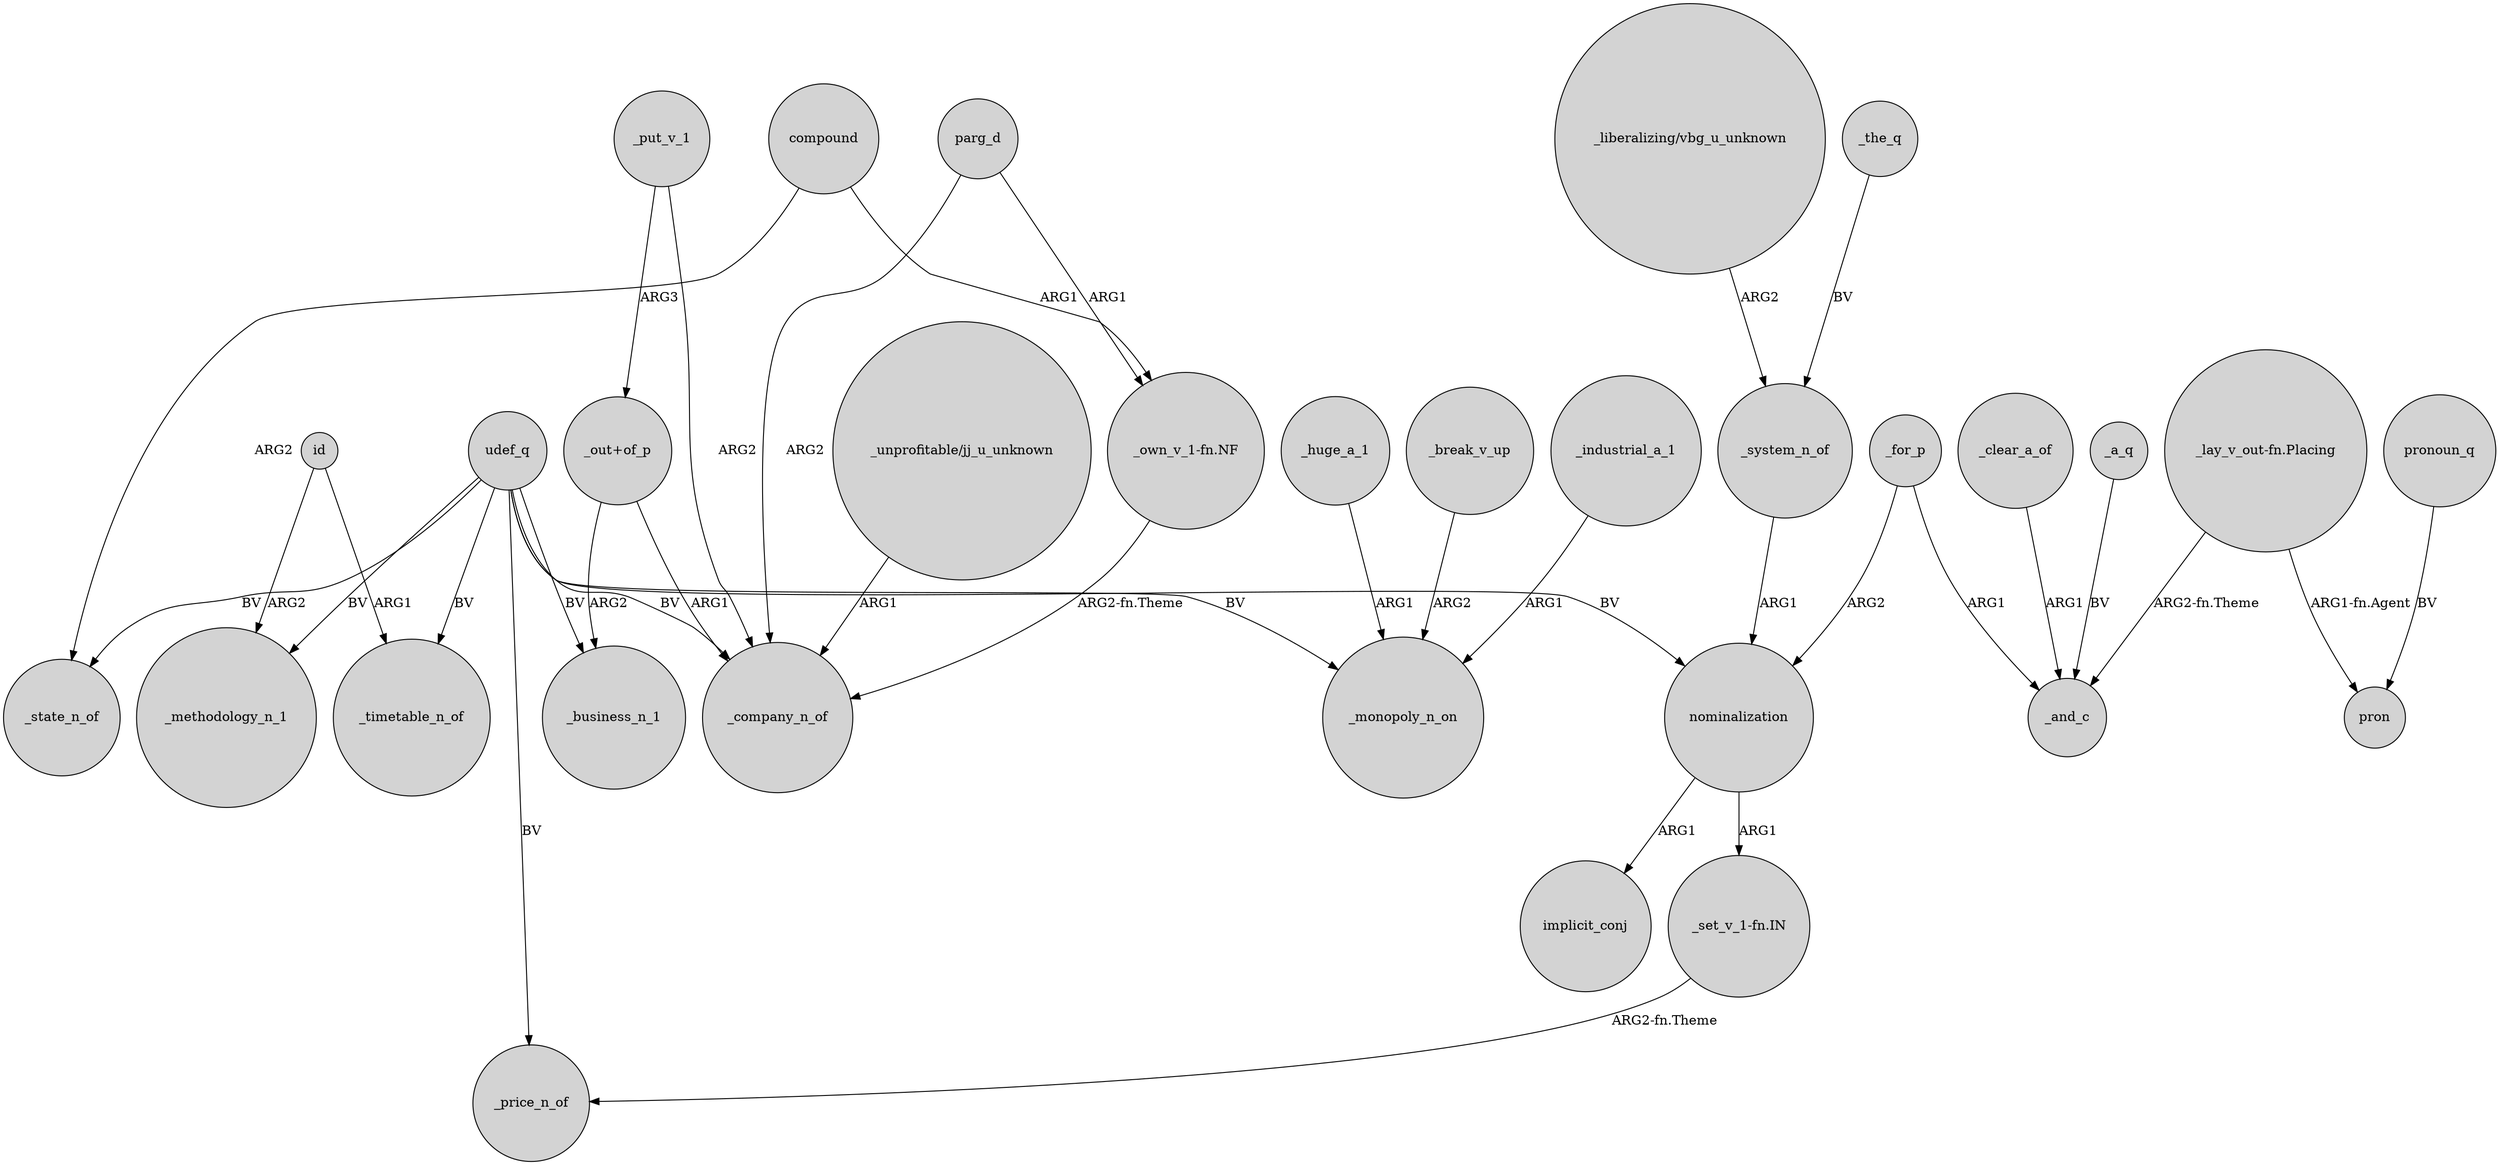 digraph {
	node [shape=circle style=filled]
	_system_n_of -> nominalization [label=ARG1]
	"_out+of_p" -> _company_n_of [label=ARG1]
	udef_q -> _price_n_of [label=BV]
	id -> _methodology_n_1 [label=ARG2]
	udef_q -> _methodology_n_1 [label=BV]
	udef_q -> _state_n_of [label=BV]
	udef_q -> _timetable_n_of [label=BV]
	_for_p -> nominalization [label=ARG2]
	compound -> _state_n_of [label=ARG2]
	"_out+of_p" -> _business_n_1 [label=ARG2]
	"_lay_v_out-fn.Placing" -> pron [label="ARG1-fn.Agent"]
	nominalization -> implicit_conj [label=ARG1]
	"_liberalizing/vbg_u_unknown" -> _system_n_of [label=ARG2]
	_clear_a_of -> _and_c [label=ARG1]
	parg_d -> "_own_v_1-fn.NF" [label=ARG1]
	_put_v_1 -> _company_n_of [label=ARG2]
	"_unprofitable/jj_u_unknown" -> _company_n_of [label=ARG1]
	pronoun_q -> pron [label=BV]
	_break_v_up -> _monopoly_n_on [label=ARG2]
	id -> _timetable_n_of [label=ARG1]
	_put_v_1 -> "_out+of_p" [label=ARG3]
	_a_q -> _and_c [label=BV]
	parg_d -> _company_n_of [label=ARG2]
	udef_q -> nominalization [label=BV]
	udef_q -> _monopoly_n_on [label=BV]
	"_own_v_1-fn.NF" -> _company_n_of [label="ARG2-fn.Theme"]
	"_set_v_1-fn.IN" -> _price_n_of [label="ARG2-fn.Theme"]
	_industrial_a_1 -> _monopoly_n_on [label=ARG1]
	udef_q -> _business_n_1 [label=BV]
	_huge_a_1 -> _monopoly_n_on [label=ARG1]
	_the_q -> _system_n_of [label=BV]
	"_lay_v_out-fn.Placing" -> _and_c [label="ARG2-fn.Theme"]
	udef_q -> _company_n_of [label=BV]
	compound -> "_own_v_1-fn.NF" [label=ARG1]
	nominalization -> "_set_v_1-fn.IN" [label=ARG1]
	_for_p -> _and_c [label=ARG1]
}
